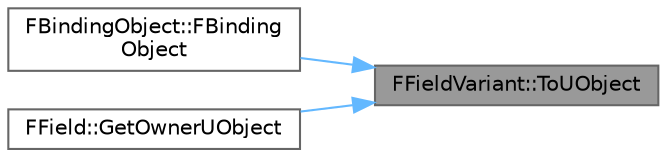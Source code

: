 digraph "FFieldVariant::ToUObject"
{
 // INTERACTIVE_SVG=YES
 // LATEX_PDF_SIZE
  bgcolor="transparent";
  edge [fontname=Helvetica,fontsize=10,labelfontname=Helvetica,labelfontsize=10];
  node [fontname=Helvetica,fontsize=10,shape=box,height=0.2,width=0.4];
  rankdir="RL";
  Node1 [id="Node000001",label="FFieldVariant::ToUObject",height=0.2,width=0.4,color="gray40", fillcolor="grey60", style="filled", fontcolor="black",tooltip=" "];
  Node1 -> Node2 [id="edge1_Node000001_Node000002",dir="back",color="steelblue1",style="solid",tooltip=" "];
  Node2 [id="Node000002",label="FBindingObject::FBinding\lObject",height=0.2,width=0.4,color="grey40", fillcolor="white", style="filled",URL="$dc/da7/classFBindingObject.html#a114933c8cc52b76e5ff21b52a8d72dc0",tooltip=" "];
  Node1 -> Node3 [id="edge2_Node000001_Node000003",dir="back",color="steelblue1",style="solid",tooltip=" "];
  Node3 [id="Node000003",label="FField::GetOwnerUObject",height=0.2,width=0.4,color="grey40", fillcolor="white", style="filled",URL="$d5/d7d/classFField.html#ae633a4f68528eb047cf9fca407bf6af9",tooltip="Goes up the outer chain to look for a UObject."];
}
